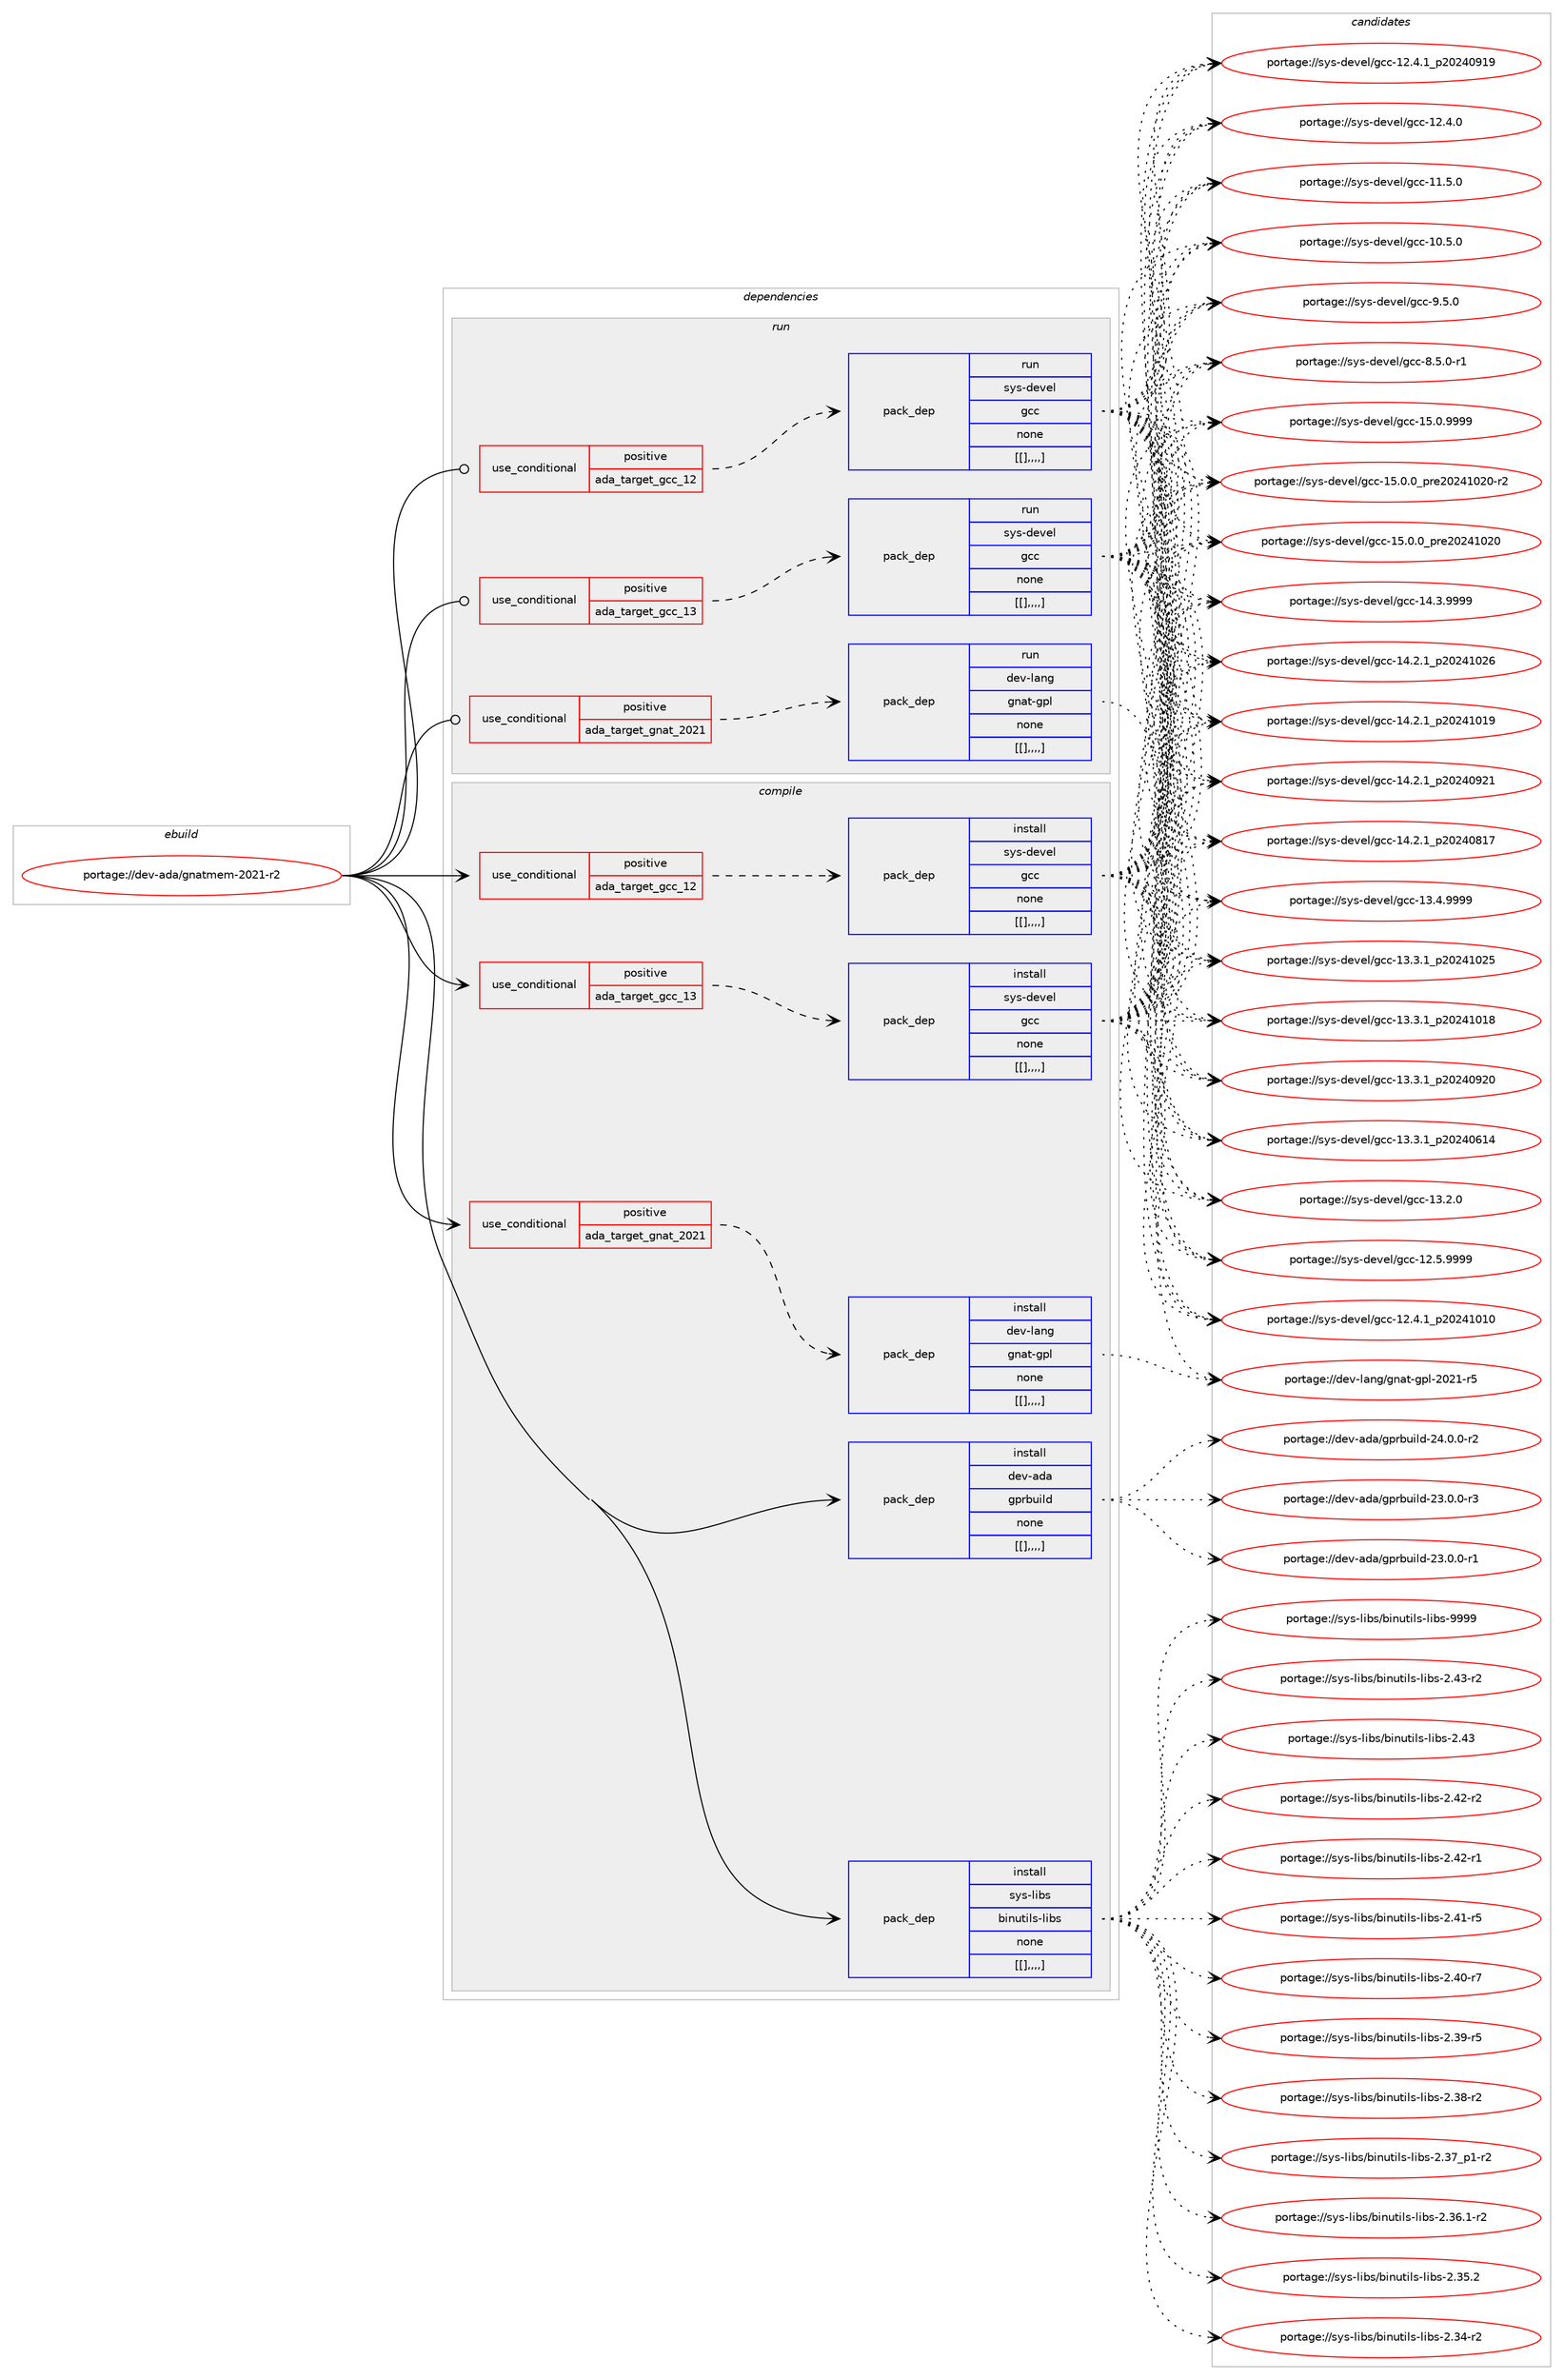 digraph prolog {

# *************
# Graph options
# *************

newrank=true;
concentrate=true;
compound=true;
graph [rankdir=LR,fontname=Helvetica,fontsize=10,ranksep=1.5];#, ranksep=2.5, nodesep=0.2];
edge  [arrowhead=vee];
node  [fontname=Helvetica,fontsize=10];

# **********
# The ebuild
# **********

subgraph cluster_leftcol {
color=gray;
label=<<i>ebuild</i>>;
id [label="portage://dev-ada/gnatmem-2021-r2", color=red, width=4, href="../dev-ada/gnatmem-2021-r2.svg"];
}

# ****************
# The dependencies
# ****************

subgraph cluster_midcol {
color=gray;
label=<<i>dependencies</i>>;
subgraph cluster_compile {
fillcolor="#eeeeee";
style=filled;
label=<<i>compile</i>>;
subgraph cond18005 {
dependency66969 [label=<<TABLE BORDER="0" CELLBORDER="1" CELLSPACING="0" CELLPADDING="4"><TR><TD ROWSPAN="3" CELLPADDING="10">use_conditional</TD></TR><TR><TD>positive</TD></TR><TR><TD>ada_target_gcc_12</TD></TR></TABLE>>, shape=none, color=red];
subgraph pack47952 {
dependency66971 [label=<<TABLE BORDER="0" CELLBORDER="1" CELLSPACING="0" CELLPADDING="4" WIDTH="220"><TR><TD ROWSPAN="6" CELLPADDING="30">pack_dep</TD></TR><TR><TD WIDTH="110">install</TD></TR><TR><TD>sys-devel</TD></TR><TR><TD>gcc</TD></TR><TR><TD>none</TD></TR><TR><TD>[[],,,,]</TD></TR></TABLE>>, shape=none, color=blue];
}
dependency66969:e -> dependency66971:w [weight=20,style="dashed",arrowhead="vee"];
}
id:e -> dependency66969:w [weight=20,style="solid",arrowhead="vee"];
subgraph cond18037 {
dependency66997 [label=<<TABLE BORDER="0" CELLBORDER="1" CELLSPACING="0" CELLPADDING="4"><TR><TD ROWSPAN="3" CELLPADDING="10">use_conditional</TD></TR><TR><TD>positive</TD></TR><TR><TD>ada_target_gcc_13</TD></TR></TABLE>>, shape=none, color=red];
subgraph pack47990 {
dependency67061 [label=<<TABLE BORDER="0" CELLBORDER="1" CELLSPACING="0" CELLPADDING="4" WIDTH="220"><TR><TD ROWSPAN="6" CELLPADDING="30">pack_dep</TD></TR><TR><TD WIDTH="110">install</TD></TR><TR><TD>sys-devel</TD></TR><TR><TD>gcc</TD></TR><TR><TD>none</TD></TR><TR><TD>[[],,,,]</TD></TR></TABLE>>, shape=none, color=blue];
}
dependency66997:e -> dependency67061:w [weight=20,style="dashed",arrowhead="vee"];
}
id:e -> dependency66997:w [weight=20,style="solid",arrowhead="vee"];
subgraph cond18062 {
dependency67083 [label=<<TABLE BORDER="0" CELLBORDER="1" CELLSPACING="0" CELLPADDING="4"><TR><TD ROWSPAN="3" CELLPADDING="10">use_conditional</TD></TR><TR><TD>positive</TD></TR><TR><TD>ada_target_gnat_2021</TD></TR></TABLE>>, shape=none, color=red];
subgraph pack48040 {
dependency67123 [label=<<TABLE BORDER="0" CELLBORDER="1" CELLSPACING="0" CELLPADDING="4" WIDTH="220"><TR><TD ROWSPAN="6" CELLPADDING="30">pack_dep</TD></TR><TR><TD WIDTH="110">install</TD></TR><TR><TD>dev-lang</TD></TR><TR><TD>gnat-gpl</TD></TR><TR><TD>none</TD></TR><TR><TD>[[],,,,]</TD></TR></TABLE>>, shape=none, color=blue];
}
dependency67083:e -> dependency67123:w [weight=20,style="dashed",arrowhead="vee"];
}
id:e -> dependency67083:w [weight=20,style="solid",arrowhead="vee"];
subgraph pack48068 {
dependency67144 [label=<<TABLE BORDER="0" CELLBORDER="1" CELLSPACING="0" CELLPADDING="4" WIDTH="220"><TR><TD ROWSPAN="6" CELLPADDING="30">pack_dep</TD></TR><TR><TD WIDTH="110">install</TD></TR><TR><TD>dev-ada</TD></TR><TR><TD>gprbuild</TD></TR><TR><TD>none</TD></TR><TR><TD>[[],,,,]</TD></TR></TABLE>>, shape=none, color=blue];
}
id:e -> dependency67144:w [weight=20,style="solid",arrowhead="vee"];
subgraph pack48089 {
dependency67187 [label=<<TABLE BORDER="0" CELLBORDER="1" CELLSPACING="0" CELLPADDING="4" WIDTH="220"><TR><TD ROWSPAN="6" CELLPADDING="30">pack_dep</TD></TR><TR><TD WIDTH="110">install</TD></TR><TR><TD>sys-libs</TD></TR><TR><TD>binutils-libs</TD></TR><TR><TD>none</TD></TR><TR><TD>[[],,,,]</TD></TR></TABLE>>, shape=none, color=blue];
}
id:e -> dependency67187:w [weight=20,style="solid",arrowhead="vee"];
}
subgraph cluster_compileandrun {
fillcolor="#eeeeee";
style=filled;
label=<<i>compile and run</i>>;
}
subgraph cluster_run {
fillcolor="#eeeeee";
style=filled;
label=<<i>run</i>>;
subgraph cond18108 {
dependency67230 [label=<<TABLE BORDER="0" CELLBORDER="1" CELLSPACING="0" CELLPADDING="4"><TR><TD ROWSPAN="3" CELLPADDING="10">use_conditional</TD></TR><TR><TD>positive</TD></TR><TR><TD>ada_target_gcc_12</TD></TR></TABLE>>, shape=none, color=red];
subgraph pack48145 {
dependency67311 [label=<<TABLE BORDER="0" CELLBORDER="1" CELLSPACING="0" CELLPADDING="4" WIDTH="220"><TR><TD ROWSPAN="6" CELLPADDING="30">pack_dep</TD></TR><TR><TD WIDTH="110">run</TD></TR><TR><TD>sys-devel</TD></TR><TR><TD>gcc</TD></TR><TR><TD>none</TD></TR><TR><TD>[[],,,,]</TD></TR></TABLE>>, shape=none, color=blue];
}
dependency67230:e -> dependency67311:w [weight=20,style="dashed",arrowhead="vee"];
}
id:e -> dependency67230:w [weight=20,style="solid",arrowhead="odot"];
subgraph cond18151 {
dependency67337 [label=<<TABLE BORDER="0" CELLBORDER="1" CELLSPACING="0" CELLPADDING="4"><TR><TD ROWSPAN="3" CELLPADDING="10">use_conditional</TD></TR><TR><TD>positive</TD></TR><TR><TD>ada_target_gcc_13</TD></TR></TABLE>>, shape=none, color=red];
subgraph pack48199 {
dependency67379 [label=<<TABLE BORDER="0" CELLBORDER="1" CELLSPACING="0" CELLPADDING="4" WIDTH="220"><TR><TD ROWSPAN="6" CELLPADDING="30">pack_dep</TD></TR><TR><TD WIDTH="110">run</TD></TR><TR><TD>sys-devel</TD></TR><TR><TD>gcc</TD></TR><TR><TD>none</TD></TR><TR><TD>[[],,,,]</TD></TR></TABLE>>, shape=none, color=blue];
}
dependency67337:e -> dependency67379:w [weight=20,style="dashed",arrowhead="vee"];
}
id:e -> dependency67337:w [weight=20,style="solid",arrowhead="odot"];
subgraph cond18185 {
dependency67409 [label=<<TABLE BORDER="0" CELLBORDER="1" CELLSPACING="0" CELLPADDING="4"><TR><TD ROWSPAN="3" CELLPADDING="10">use_conditional</TD></TR><TR><TD>positive</TD></TR><TR><TD>ada_target_gnat_2021</TD></TR></TABLE>>, shape=none, color=red];
subgraph pack48267 {
dependency67449 [label=<<TABLE BORDER="0" CELLBORDER="1" CELLSPACING="0" CELLPADDING="4" WIDTH="220"><TR><TD ROWSPAN="6" CELLPADDING="30">pack_dep</TD></TR><TR><TD WIDTH="110">run</TD></TR><TR><TD>dev-lang</TD></TR><TR><TD>gnat-gpl</TD></TR><TR><TD>none</TD></TR><TR><TD>[[],,,,]</TD></TR></TABLE>>, shape=none, color=blue];
}
dependency67409:e -> dependency67449:w [weight=20,style="dashed",arrowhead="vee"];
}
id:e -> dependency67409:w [weight=20,style="solid",arrowhead="odot"];
}
}

# **************
# The candidates
# **************

subgraph cluster_choices {
rank=same;
color=gray;
label=<<i>candidates</i>>;

subgraph choice47020 {
color=black;
nodesep=1;
choice1151211154510010111810110847103999945495346484657575757 [label="portage://sys-devel/gcc-15.0.9999", color=red, width=4,href="../sys-devel/gcc-15.0.9999.svg"];
choice11512111545100101118101108471039999454953464846489511211410150485052494850484511450 [label="portage://sys-devel/gcc-15.0.0_pre20241020-r2", color=red, width=4,href="../sys-devel/gcc-15.0.0_pre20241020-r2.svg"];
choice1151211154510010111810110847103999945495346484648951121141015048505249485048 [label="portage://sys-devel/gcc-15.0.0_pre20241020", color=red, width=4,href="../sys-devel/gcc-15.0.0_pre20241020.svg"];
choice1151211154510010111810110847103999945495246514657575757 [label="portage://sys-devel/gcc-14.3.9999", color=red, width=4,href="../sys-devel/gcc-14.3.9999.svg"];
choice1151211154510010111810110847103999945495246504649951125048505249485054 [label="portage://sys-devel/gcc-14.2.1_p20241026", color=red, width=4,href="../sys-devel/gcc-14.2.1_p20241026.svg"];
choice1151211154510010111810110847103999945495246504649951125048505249484957 [label="portage://sys-devel/gcc-14.2.1_p20241019", color=red, width=4,href="../sys-devel/gcc-14.2.1_p20241019.svg"];
choice1151211154510010111810110847103999945495246504649951125048505248575049 [label="portage://sys-devel/gcc-14.2.1_p20240921", color=red, width=4,href="../sys-devel/gcc-14.2.1_p20240921.svg"];
choice1151211154510010111810110847103999945495246504649951125048505248564955 [label="portage://sys-devel/gcc-14.2.1_p20240817", color=red, width=4,href="../sys-devel/gcc-14.2.1_p20240817.svg"];
choice1151211154510010111810110847103999945495146524657575757 [label="portage://sys-devel/gcc-13.4.9999", color=red, width=4,href="../sys-devel/gcc-13.4.9999.svg"];
choice1151211154510010111810110847103999945495146514649951125048505249485053 [label="portage://sys-devel/gcc-13.3.1_p20241025", color=red, width=4,href="../sys-devel/gcc-13.3.1_p20241025.svg"];
choice1151211154510010111810110847103999945495146514649951125048505249484956 [label="portage://sys-devel/gcc-13.3.1_p20241018", color=red, width=4,href="../sys-devel/gcc-13.3.1_p20241018.svg"];
choice1151211154510010111810110847103999945495146514649951125048505248575048 [label="portage://sys-devel/gcc-13.3.1_p20240920", color=red, width=4,href="../sys-devel/gcc-13.3.1_p20240920.svg"];
choice1151211154510010111810110847103999945495146514649951125048505248544952 [label="portage://sys-devel/gcc-13.3.1_p20240614", color=red, width=4,href="../sys-devel/gcc-13.3.1_p20240614.svg"];
choice1151211154510010111810110847103999945495146504648 [label="portage://sys-devel/gcc-13.2.0", color=red, width=4,href="../sys-devel/gcc-13.2.0.svg"];
choice1151211154510010111810110847103999945495046534657575757 [label="portage://sys-devel/gcc-12.5.9999", color=red, width=4,href="../sys-devel/gcc-12.5.9999.svg"];
choice1151211154510010111810110847103999945495046524649951125048505249484948 [label="portage://sys-devel/gcc-12.4.1_p20241010", color=red, width=4,href="../sys-devel/gcc-12.4.1_p20241010.svg"];
choice1151211154510010111810110847103999945495046524649951125048505248574957 [label="portage://sys-devel/gcc-12.4.1_p20240919", color=red, width=4,href="../sys-devel/gcc-12.4.1_p20240919.svg"];
choice1151211154510010111810110847103999945495046524648 [label="portage://sys-devel/gcc-12.4.0", color=red, width=4,href="../sys-devel/gcc-12.4.0.svg"];
choice1151211154510010111810110847103999945494946534648 [label="portage://sys-devel/gcc-11.5.0", color=red, width=4,href="../sys-devel/gcc-11.5.0.svg"];
choice1151211154510010111810110847103999945494846534648 [label="portage://sys-devel/gcc-10.5.0", color=red, width=4,href="../sys-devel/gcc-10.5.0.svg"];
choice11512111545100101118101108471039999455746534648 [label="portage://sys-devel/gcc-9.5.0", color=red, width=4,href="../sys-devel/gcc-9.5.0.svg"];
choice115121115451001011181011084710399994556465346484511449 [label="portage://sys-devel/gcc-8.5.0-r1", color=red, width=4,href="../sys-devel/gcc-8.5.0-r1.svg"];
dependency66971:e -> choice1151211154510010111810110847103999945495346484657575757:w [style=dotted,weight="100"];
dependency66971:e -> choice11512111545100101118101108471039999454953464846489511211410150485052494850484511450:w [style=dotted,weight="100"];
dependency66971:e -> choice1151211154510010111810110847103999945495346484648951121141015048505249485048:w [style=dotted,weight="100"];
dependency66971:e -> choice1151211154510010111810110847103999945495246514657575757:w [style=dotted,weight="100"];
dependency66971:e -> choice1151211154510010111810110847103999945495246504649951125048505249485054:w [style=dotted,weight="100"];
dependency66971:e -> choice1151211154510010111810110847103999945495246504649951125048505249484957:w [style=dotted,weight="100"];
dependency66971:e -> choice1151211154510010111810110847103999945495246504649951125048505248575049:w [style=dotted,weight="100"];
dependency66971:e -> choice1151211154510010111810110847103999945495246504649951125048505248564955:w [style=dotted,weight="100"];
dependency66971:e -> choice1151211154510010111810110847103999945495146524657575757:w [style=dotted,weight="100"];
dependency66971:e -> choice1151211154510010111810110847103999945495146514649951125048505249485053:w [style=dotted,weight="100"];
dependency66971:e -> choice1151211154510010111810110847103999945495146514649951125048505249484956:w [style=dotted,weight="100"];
dependency66971:e -> choice1151211154510010111810110847103999945495146514649951125048505248575048:w [style=dotted,weight="100"];
dependency66971:e -> choice1151211154510010111810110847103999945495146514649951125048505248544952:w [style=dotted,weight="100"];
dependency66971:e -> choice1151211154510010111810110847103999945495146504648:w [style=dotted,weight="100"];
dependency66971:e -> choice1151211154510010111810110847103999945495046534657575757:w [style=dotted,weight="100"];
dependency66971:e -> choice1151211154510010111810110847103999945495046524649951125048505249484948:w [style=dotted,weight="100"];
dependency66971:e -> choice1151211154510010111810110847103999945495046524649951125048505248574957:w [style=dotted,weight="100"];
dependency66971:e -> choice1151211154510010111810110847103999945495046524648:w [style=dotted,weight="100"];
dependency66971:e -> choice1151211154510010111810110847103999945494946534648:w [style=dotted,weight="100"];
dependency66971:e -> choice1151211154510010111810110847103999945494846534648:w [style=dotted,weight="100"];
dependency66971:e -> choice11512111545100101118101108471039999455746534648:w [style=dotted,weight="100"];
dependency66971:e -> choice115121115451001011181011084710399994556465346484511449:w [style=dotted,weight="100"];
}
subgraph choice47048 {
color=black;
nodesep=1;
choice1151211154510010111810110847103999945495346484657575757 [label="portage://sys-devel/gcc-15.0.9999", color=red, width=4,href="../sys-devel/gcc-15.0.9999.svg"];
choice11512111545100101118101108471039999454953464846489511211410150485052494850484511450 [label="portage://sys-devel/gcc-15.0.0_pre20241020-r2", color=red, width=4,href="../sys-devel/gcc-15.0.0_pre20241020-r2.svg"];
choice1151211154510010111810110847103999945495346484648951121141015048505249485048 [label="portage://sys-devel/gcc-15.0.0_pre20241020", color=red, width=4,href="../sys-devel/gcc-15.0.0_pre20241020.svg"];
choice1151211154510010111810110847103999945495246514657575757 [label="portage://sys-devel/gcc-14.3.9999", color=red, width=4,href="../sys-devel/gcc-14.3.9999.svg"];
choice1151211154510010111810110847103999945495246504649951125048505249485054 [label="portage://sys-devel/gcc-14.2.1_p20241026", color=red, width=4,href="../sys-devel/gcc-14.2.1_p20241026.svg"];
choice1151211154510010111810110847103999945495246504649951125048505249484957 [label="portage://sys-devel/gcc-14.2.1_p20241019", color=red, width=4,href="../sys-devel/gcc-14.2.1_p20241019.svg"];
choice1151211154510010111810110847103999945495246504649951125048505248575049 [label="portage://sys-devel/gcc-14.2.1_p20240921", color=red, width=4,href="../sys-devel/gcc-14.2.1_p20240921.svg"];
choice1151211154510010111810110847103999945495246504649951125048505248564955 [label="portage://sys-devel/gcc-14.2.1_p20240817", color=red, width=4,href="../sys-devel/gcc-14.2.1_p20240817.svg"];
choice1151211154510010111810110847103999945495146524657575757 [label="portage://sys-devel/gcc-13.4.9999", color=red, width=4,href="../sys-devel/gcc-13.4.9999.svg"];
choice1151211154510010111810110847103999945495146514649951125048505249485053 [label="portage://sys-devel/gcc-13.3.1_p20241025", color=red, width=4,href="../sys-devel/gcc-13.3.1_p20241025.svg"];
choice1151211154510010111810110847103999945495146514649951125048505249484956 [label="portage://sys-devel/gcc-13.3.1_p20241018", color=red, width=4,href="../sys-devel/gcc-13.3.1_p20241018.svg"];
choice1151211154510010111810110847103999945495146514649951125048505248575048 [label="portage://sys-devel/gcc-13.3.1_p20240920", color=red, width=4,href="../sys-devel/gcc-13.3.1_p20240920.svg"];
choice1151211154510010111810110847103999945495146514649951125048505248544952 [label="portage://sys-devel/gcc-13.3.1_p20240614", color=red, width=4,href="../sys-devel/gcc-13.3.1_p20240614.svg"];
choice1151211154510010111810110847103999945495146504648 [label="portage://sys-devel/gcc-13.2.0", color=red, width=4,href="../sys-devel/gcc-13.2.0.svg"];
choice1151211154510010111810110847103999945495046534657575757 [label="portage://sys-devel/gcc-12.5.9999", color=red, width=4,href="../sys-devel/gcc-12.5.9999.svg"];
choice1151211154510010111810110847103999945495046524649951125048505249484948 [label="portage://sys-devel/gcc-12.4.1_p20241010", color=red, width=4,href="../sys-devel/gcc-12.4.1_p20241010.svg"];
choice1151211154510010111810110847103999945495046524649951125048505248574957 [label="portage://sys-devel/gcc-12.4.1_p20240919", color=red, width=4,href="../sys-devel/gcc-12.4.1_p20240919.svg"];
choice1151211154510010111810110847103999945495046524648 [label="portage://sys-devel/gcc-12.4.0", color=red, width=4,href="../sys-devel/gcc-12.4.0.svg"];
choice1151211154510010111810110847103999945494946534648 [label="portage://sys-devel/gcc-11.5.0", color=red, width=4,href="../sys-devel/gcc-11.5.0.svg"];
choice1151211154510010111810110847103999945494846534648 [label="portage://sys-devel/gcc-10.5.0", color=red, width=4,href="../sys-devel/gcc-10.5.0.svg"];
choice11512111545100101118101108471039999455746534648 [label="portage://sys-devel/gcc-9.5.0", color=red, width=4,href="../sys-devel/gcc-9.5.0.svg"];
choice115121115451001011181011084710399994556465346484511449 [label="portage://sys-devel/gcc-8.5.0-r1", color=red, width=4,href="../sys-devel/gcc-8.5.0-r1.svg"];
dependency67061:e -> choice1151211154510010111810110847103999945495346484657575757:w [style=dotted,weight="100"];
dependency67061:e -> choice11512111545100101118101108471039999454953464846489511211410150485052494850484511450:w [style=dotted,weight="100"];
dependency67061:e -> choice1151211154510010111810110847103999945495346484648951121141015048505249485048:w [style=dotted,weight="100"];
dependency67061:e -> choice1151211154510010111810110847103999945495246514657575757:w [style=dotted,weight="100"];
dependency67061:e -> choice1151211154510010111810110847103999945495246504649951125048505249485054:w [style=dotted,weight="100"];
dependency67061:e -> choice1151211154510010111810110847103999945495246504649951125048505249484957:w [style=dotted,weight="100"];
dependency67061:e -> choice1151211154510010111810110847103999945495246504649951125048505248575049:w [style=dotted,weight="100"];
dependency67061:e -> choice1151211154510010111810110847103999945495246504649951125048505248564955:w [style=dotted,weight="100"];
dependency67061:e -> choice1151211154510010111810110847103999945495146524657575757:w [style=dotted,weight="100"];
dependency67061:e -> choice1151211154510010111810110847103999945495146514649951125048505249485053:w [style=dotted,weight="100"];
dependency67061:e -> choice1151211154510010111810110847103999945495146514649951125048505249484956:w [style=dotted,weight="100"];
dependency67061:e -> choice1151211154510010111810110847103999945495146514649951125048505248575048:w [style=dotted,weight="100"];
dependency67061:e -> choice1151211154510010111810110847103999945495146514649951125048505248544952:w [style=dotted,weight="100"];
dependency67061:e -> choice1151211154510010111810110847103999945495146504648:w [style=dotted,weight="100"];
dependency67061:e -> choice1151211154510010111810110847103999945495046534657575757:w [style=dotted,weight="100"];
dependency67061:e -> choice1151211154510010111810110847103999945495046524649951125048505249484948:w [style=dotted,weight="100"];
dependency67061:e -> choice1151211154510010111810110847103999945495046524649951125048505248574957:w [style=dotted,weight="100"];
dependency67061:e -> choice1151211154510010111810110847103999945495046524648:w [style=dotted,weight="100"];
dependency67061:e -> choice1151211154510010111810110847103999945494946534648:w [style=dotted,weight="100"];
dependency67061:e -> choice1151211154510010111810110847103999945494846534648:w [style=dotted,weight="100"];
dependency67061:e -> choice11512111545100101118101108471039999455746534648:w [style=dotted,weight="100"];
dependency67061:e -> choice115121115451001011181011084710399994556465346484511449:w [style=dotted,weight="100"];
}
subgraph choice47068 {
color=black;
nodesep=1;
choice100101118451089711010347103110971164510311210845504850494511453 [label="portage://dev-lang/gnat-gpl-2021-r5", color=red, width=4,href="../dev-lang/gnat-gpl-2021-r5.svg"];
dependency67123:e -> choice100101118451089711010347103110971164510311210845504850494511453:w [style=dotted,weight="100"];
}
subgraph choice47094 {
color=black;
nodesep=1;
choice1001011184597100974710311211498117105108100455052464846484511450 [label="portage://dev-ada/gprbuild-24.0.0-r2", color=red, width=4,href="../dev-ada/gprbuild-24.0.0-r2.svg"];
choice1001011184597100974710311211498117105108100455051464846484511451 [label="portage://dev-ada/gprbuild-23.0.0-r3", color=red, width=4,href="../dev-ada/gprbuild-23.0.0-r3.svg"];
choice1001011184597100974710311211498117105108100455051464846484511449 [label="portage://dev-ada/gprbuild-23.0.0-r1", color=red, width=4,href="../dev-ada/gprbuild-23.0.0-r1.svg"];
dependency67144:e -> choice1001011184597100974710311211498117105108100455052464846484511450:w [style=dotted,weight="100"];
dependency67144:e -> choice1001011184597100974710311211498117105108100455051464846484511451:w [style=dotted,weight="100"];
dependency67144:e -> choice1001011184597100974710311211498117105108100455051464846484511449:w [style=dotted,weight="100"];
}
subgraph choice47097 {
color=black;
nodesep=1;
choice1151211154510810598115479810511011711610510811545108105981154557575757 [label="portage://sys-libs/binutils-libs-9999", color=red, width=4,href="../sys-libs/binutils-libs-9999.svg"];
choice11512111545108105981154798105110117116105108115451081059811545504652514511450 [label="portage://sys-libs/binutils-libs-2.43-r2", color=red, width=4,href="../sys-libs/binutils-libs-2.43-r2.svg"];
choice1151211154510810598115479810511011711610510811545108105981154550465251 [label="portage://sys-libs/binutils-libs-2.43", color=red, width=4,href="../sys-libs/binutils-libs-2.43.svg"];
choice11512111545108105981154798105110117116105108115451081059811545504652504511450 [label="portage://sys-libs/binutils-libs-2.42-r2", color=red, width=4,href="../sys-libs/binutils-libs-2.42-r2.svg"];
choice11512111545108105981154798105110117116105108115451081059811545504652504511449 [label="portage://sys-libs/binutils-libs-2.42-r1", color=red, width=4,href="../sys-libs/binutils-libs-2.42-r1.svg"];
choice11512111545108105981154798105110117116105108115451081059811545504652494511453 [label="portage://sys-libs/binutils-libs-2.41-r5", color=red, width=4,href="../sys-libs/binutils-libs-2.41-r5.svg"];
choice11512111545108105981154798105110117116105108115451081059811545504652484511455 [label="portage://sys-libs/binutils-libs-2.40-r7", color=red, width=4,href="../sys-libs/binutils-libs-2.40-r7.svg"];
choice11512111545108105981154798105110117116105108115451081059811545504651574511453 [label="portage://sys-libs/binutils-libs-2.39-r5", color=red, width=4,href="../sys-libs/binutils-libs-2.39-r5.svg"];
choice11512111545108105981154798105110117116105108115451081059811545504651564511450 [label="portage://sys-libs/binutils-libs-2.38-r2", color=red, width=4,href="../sys-libs/binutils-libs-2.38-r2.svg"];
choice115121115451081059811547981051101171161051081154510810598115455046515595112494511450 [label="portage://sys-libs/binutils-libs-2.37_p1-r2", color=red, width=4,href="../sys-libs/binutils-libs-2.37_p1-r2.svg"];
choice115121115451081059811547981051101171161051081154510810598115455046515446494511450 [label="portage://sys-libs/binutils-libs-2.36.1-r2", color=red, width=4,href="../sys-libs/binutils-libs-2.36.1-r2.svg"];
choice11512111545108105981154798105110117116105108115451081059811545504651534650 [label="portage://sys-libs/binutils-libs-2.35.2", color=red, width=4,href="../sys-libs/binutils-libs-2.35.2.svg"];
choice11512111545108105981154798105110117116105108115451081059811545504651524511450 [label="portage://sys-libs/binutils-libs-2.34-r2", color=red, width=4,href="../sys-libs/binutils-libs-2.34-r2.svg"];
dependency67187:e -> choice1151211154510810598115479810511011711610510811545108105981154557575757:w [style=dotted,weight="100"];
dependency67187:e -> choice11512111545108105981154798105110117116105108115451081059811545504652514511450:w [style=dotted,weight="100"];
dependency67187:e -> choice1151211154510810598115479810511011711610510811545108105981154550465251:w [style=dotted,weight="100"];
dependency67187:e -> choice11512111545108105981154798105110117116105108115451081059811545504652504511450:w [style=dotted,weight="100"];
dependency67187:e -> choice11512111545108105981154798105110117116105108115451081059811545504652504511449:w [style=dotted,weight="100"];
dependency67187:e -> choice11512111545108105981154798105110117116105108115451081059811545504652494511453:w [style=dotted,weight="100"];
dependency67187:e -> choice11512111545108105981154798105110117116105108115451081059811545504652484511455:w [style=dotted,weight="100"];
dependency67187:e -> choice11512111545108105981154798105110117116105108115451081059811545504651574511453:w [style=dotted,weight="100"];
dependency67187:e -> choice11512111545108105981154798105110117116105108115451081059811545504651564511450:w [style=dotted,weight="100"];
dependency67187:e -> choice115121115451081059811547981051101171161051081154510810598115455046515595112494511450:w [style=dotted,weight="100"];
dependency67187:e -> choice115121115451081059811547981051101171161051081154510810598115455046515446494511450:w [style=dotted,weight="100"];
dependency67187:e -> choice11512111545108105981154798105110117116105108115451081059811545504651534650:w [style=dotted,weight="100"];
dependency67187:e -> choice11512111545108105981154798105110117116105108115451081059811545504651524511450:w [style=dotted,weight="100"];
}
subgraph choice47125 {
color=black;
nodesep=1;
choice1151211154510010111810110847103999945495346484657575757 [label="portage://sys-devel/gcc-15.0.9999", color=red, width=4,href="../sys-devel/gcc-15.0.9999.svg"];
choice11512111545100101118101108471039999454953464846489511211410150485052494850484511450 [label="portage://sys-devel/gcc-15.0.0_pre20241020-r2", color=red, width=4,href="../sys-devel/gcc-15.0.0_pre20241020-r2.svg"];
choice1151211154510010111810110847103999945495346484648951121141015048505249485048 [label="portage://sys-devel/gcc-15.0.0_pre20241020", color=red, width=4,href="../sys-devel/gcc-15.0.0_pre20241020.svg"];
choice1151211154510010111810110847103999945495246514657575757 [label="portage://sys-devel/gcc-14.3.9999", color=red, width=4,href="../sys-devel/gcc-14.3.9999.svg"];
choice1151211154510010111810110847103999945495246504649951125048505249485054 [label="portage://sys-devel/gcc-14.2.1_p20241026", color=red, width=4,href="../sys-devel/gcc-14.2.1_p20241026.svg"];
choice1151211154510010111810110847103999945495246504649951125048505249484957 [label="portage://sys-devel/gcc-14.2.1_p20241019", color=red, width=4,href="../sys-devel/gcc-14.2.1_p20241019.svg"];
choice1151211154510010111810110847103999945495246504649951125048505248575049 [label="portage://sys-devel/gcc-14.2.1_p20240921", color=red, width=4,href="../sys-devel/gcc-14.2.1_p20240921.svg"];
choice1151211154510010111810110847103999945495246504649951125048505248564955 [label="portage://sys-devel/gcc-14.2.1_p20240817", color=red, width=4,href="../sys-devel/gcc-14.2.1_p20240817.svg"];
choice1151211154510010111810110847103999945495146524657575757 [label="portage://sys-devel/gcc-13.4.9999", color=red, width=4,href="../sys-devel/gcc-13.4.9999.svg"];
choice1151211154510010111810110847103999945495146514649951125048505249485053 [label="portage://sys-devel/gcc-13.3.1_p20241025", color=red, width=4,href="../sys-devel/gcc-13.3.1_p20241025.svg"];
choice1151211154510010111810110847103999945495146514649951125048505249484956 [label="portage://sys-devel/gcc-13.3.1_p20241018", color=red, width=4,href="../sys-devel/gcc-13.3.1_p20241018.svg"];
choice1151211154510010111810110847103999945495146514649951125048505248575048 [label="portage://sys-devel/gcc-13.3.1_p20240920", color=red, width=4,href="../sys-devel/gcc-13.3.1_p20240920.svg"];
choice1151211154510010111810110847103999945495146514649951125048505248544952 [label="portage://sys-devel/gcc-13.3.1_p20240614", color=red, width=4,href="../sys-devel/gcc-13.3.1_p20240614.svg"];
choice1151211154510010111810110847103999945495146504648 [label="portage://sys-devel/gcc-13.2.0", color=red, width=4,href="../sys-devel/gcc-13.2.0.svg"];
choice1151211154510010111810110847103999945495046534657575757 [label="portage://sys-devel/gcc-12.5.9999", color=red, width=4,href="../sys-devel/gcc-12.5.9999.svg"];
choice1151211154510010111810110847103999945495046524649951125048505249484948 [label="portage://sys-devel/gcc-12.4.1_p20241010", color=red, width=4,href="../sys-devel/gcc-12.4.1_p20241010.svg"];
choice1151211154510010111810110847103999945495046524649951125048505248574957 [label="portage://sys-devel/gcc-12.4.1_p20240919", color=red, width=4,href="../sys-devel/gcc-12.4.1_p20240919.svg"];
choice1151211154510010111810110847103999945495046524648 [label="portage://sys-devel/gcc-12.4.0", color=red, width=4,href="../sys-devel/gcc-12.4.0.svg"];
choice1151211154510010111810110847103999945494946534648 [label="portage://sys-devel/gcc-11.5.0", color=red, width=4,href="../sys-devel/gcc-11.5.0.svg"];
choice1151211154510010111810110847103999945494846534648 [label="portage://sys-devel/gcc-10.5.0", color=red, width=4,href="../sys-devel/gcc-10.5.0.svg"];
choice11512111545100101118101108471039999455746534648 [label="portage://sys-devel/gcc-9.5.0", color=red, width=4,href="../sys-devel/gcc-9.5.0.svg"];
choice115121115451001011181011084710399994556465346484511449 [label="portage://sys-devel/gcc-8.5.0-r1", color=red, width=4,href="../sys-devel/gcc-8.5.0-r1.svg"];
dependency67311:e -> choice1151211154510010111810110847103999945495346484657575757:w [style=dotted,weight="100"];
dependency67311:e -> choice11512111545100101118101108471039999454953464846489511211410150485052494850484511450:w [style=dotted,weight="100"];
dependency67311:e -> choice1151211154510010111810110847103999945495346484648951121141015048505249485048:w [style=dotted,weight="100"];
dependency67311:e -> choice1151211154510010111810110847103999945495246514657575757:w [style=dotted,weight="100"];
dependency67311:e -> choice1151211154510010111810110847103999945495246504649951125048505249485054:w [style=dotted,weight="100"];
dependency67311:e -> choice1151211154510010111810110847103999945495246504649951125048505249484957:w [style=dotted,weight="100"];
dependency67311:e -> choice1151211154510010111810110847103999945495246504649951125048505248575049:w [style=dotted,weight="100"];
dependency67311:e -> choice1151211154510010111810110847103999945495246504649951125048505248564955:w [style=dotted,weight="100"];
dependency67311:e -> choice1151211154510010111810110847103999945495146524657575757:w [style=dotted,weight="100"];
dependency67311:e -> choice1151211154510010111810110847103999945495146514649951125048505249485053:w [style=dotted,weight="100"];
dependency67311:e -> choice1151211154510010111810110847103999945495146514649951125048505249484956:w [style=dotted,weight="100"];
dependency67311:e -> choice1151211154510010111810110847103999945495146514649951125048505248575048:w [style=dotted,weight="100"];
dependency67311:e -> choice1151211154510010111810110847103999945495146514649951125048505248544952:w [style=dotted,weight="100"];
dependency67311:e -> choice1151211154510010111810110847103999945495146504648:w [style=dotted,weight="100"];
dependency67311:e -> choice1151211154510010111810110847103999945495046534657575757:w [style=dotted,weight="100"];
dependency67311:e -> choice1151211154510010111810110847103999945495046524649951125048505249484948:w [style=dotted,weight="100"];
dependency67311:e -> choice1151211154510010111810110847103999945495046524649951125048505248574957:w [style=dotted,weight="100"];
dependency67311:e -> choice1151211154510010111810110847103999945495046524648:w [style=dotted,weight="100"];
dependency67311:e -> choice1151211154510010111810110847103999945494946534648:w [style=dotted,weight="100"];
dependency67311:e -> choice1151211154510010111810110847103999945494846534648:w [style=dotted,weight="100"];
dependency67311:e -> choice11512111545100101118101108471039999455746534648:w [style=dotted,weight="100"];
dependency67311:e -> choice115121115451001011181011084710399994556465346484511449:w [style=dotted,weight="100"];
}
subgraph choice47169 {
color=black;
nodesep=1;
choice1151211154510010111810110847103999945495346484657575757 [label="portage://sys-devel/gcc-15.0.9999", color=red, width=4,href="../sys-devel/gcc-15.0.9999.svg"];
choice11512111545100101118101108471039999454953464846489511211410150485052494850484511450 [label="portage://sys-devel/gcc-15.0.0_pre20241020-r2", color=red, width=4,href="../sys-devel/gcc-15.0.0_pre20241020-r2.svg"];
choice1151211154510010111810110847103999945495346484648951121141015048505249485048 [label="portage://sys-devel/gcc-15.0.0_pre20241020", color=red, width=4,href="../sys-devel/gcc-15.0.0_pre20241020.svg"];
choice1151211154510010111810110847103999945495246514657575757 [label="portage://sys-devel/gcc-14.3.9999", color=red, width=4,href="../sys-devel/gcc-14.3.9999.svg"];
choice1151211154510010111810110847103999945495246504649951125048505249485054 [label="portage://sys-devel/gcc-14.2.1_p20241026", color=red, width=4,href="../sys-devel/gcc-14.2.1_p20241026.svg"];
choice1151211154510010111810110847103999945495246504649951125048505249484957 [label="portage://sys-devel/gcc-14.2.1_p20241019", color=red, width=4,href="../sys-devel/gcc-14.2.1_p20241019.svg"];
choice1151211154510010111810110847103999945495246504649951125048505248575049 [label="portage://sys-devel/gcc-14.2.1_p20240921", color=red, width=4,href="../sys-devel/gcc-14.2.1_p20240921.svg"];
choice1151211154510010111810110847103999945495246504649951125048505248564955 [label="portage://sys-devel/gcc-14.2.1_p20240817", color=red, width=4,href="../sys-devel/gcc-14.2.1_p20240817.svg"];
choice1151211154510010111810110847103999945495146524657575757 [label="portage://sys-devel/gcc-13.4.9999", color=red, width=4,href="../sys-devel/gcc-13.4.9999.svg"];
choice1151211154510010111810110847103999945495146514649951125048505249485053 [label="portage://sys-devel/gcc-13.3.1_p20241025", color=red, width=4,href="../sys-devel/gcc-13.3.1_p20241025.svg"];
choice1151211154510010111810110847103999945495146514649951125048505249484956 [label="portage://sys-devel/gcc-13.3.1_p20241018", color=red, width=4,href="../sys-devel/gcc-13.3.1_p20241018.svg"];
choice1151211154510010111810110847103999945495146514649951125048505248575048 [label="portage://sys-devel/gcc-13.3.1_p20240920", color=red, width=4,href="../sys-devel/gcc-13.3.1_p20240920.svg"];
choice1151211154510010111810110847103999945495146514649951125048505248544952 [label="portage://sys-devel/gcc-13.3.1_p20240614", color=red, width=4,href="../sys-devel/gcc-13.3.1_p20240614.svg"];
choice1151211154510010111810110847103999945495146504648 [label="portage://sys-devel/gcc-13.2.0", color=red, width=4,href="../sys-devel/gcc-13.2.0.svg"];
choice1151211154510010111810110847103999945495046534657575757 [label="portage://sys-devel/gcc-12.5.9999", color=red, width=4,href="../sys-devel/gcc-12.5.9999.svg"];
choice1151211154510010111810110847103999945495046524649951125048505249484948 [label="portage://sys-devel/gcc-12.4.1_p20241010", color=red, width=4,href="../sys-devel/gcc-12.4.1_p20241010.svg"];
choice1151211154510010111810110847103999945495046524649951125048505248574957 [label="portage://sys-devel/gcc-12.4.1_p20240919", color=red, width=4,href="../sys-devel/gcc-12.4.1_p20240919.svg"];
choice1151211154510010111810110847103999945495046524648 [label="portage://sys-devel/gcc-12.4.0", color=red, width=4,href="../sys-devel/gcc-12.4.0.svg"];
choice1151211154510010111810110847103999945494946534648 [label="portage://sys-devel/gcc-11.5.0", color=red, width=4,href="../sys-devel/gcc-11.5.0.svg"];
choice1151211154510010111810110847103999945494846534648 [label="portage://sys-devel/gcc-10.5.0", color=red, width=4,href="../sys-devel/gcc-10.5.0.svg"];
choice11512111545100101118101108471039999455746534648 [label="portage://sys-devel/gcc-9.5.0", color=red, width=4,href="../sys-devel/gcc-9.5.0.svg"];
choice115121115451001011181011084710399994556465346484511449 [label="portage://sys-devel/gcc-8.5.0-r1", color=red, width=4,href="../sys-devel/gcc-8.5.0-r1.svg"];
dependency67379:e -> choice1151211154510010111810110847103999945495346484657575757:w [style=dotted,weight="100"];
dependency67379:e -> choice11512111545100101118101108471039999454953464846489511211410150485052494850484511450:w [style=dotted,weight="100"];
dependency67379:e -> choice1151211154510010111810110847103999945495346484648951121141015048505249485048:w [style=dotted,weight="100"];
dependency67379:e -> choice1151211154510010111810110847103999945495246514657575757:w [style=dotted,weight="100"];
dependency67379:e -> choice1151211154510010111810110847103999945495246504649951125048505249485054:w [style=dotted,weight="100"];
dependency67379:e -> choice1151211154510010111810110847103999945495246504649951125048505249484957:w [style=dotted,weight="100"];
dependency67379:e -> choice1151211154510010111810110847103999945495246504649951125048505248575049:w [style=dotted,weight="100"];
dependency67379:e -> choice1151211154510010111810110847103999945495246504649951125048505248564955:w [style=dotted,weight="100"];
dependency67379:e -> choice1151211154510010111810110847103999945495146524657575757:w [style=dotted,weight="100"];
dependency67379:e -> choice1151211154510010111810110847103999945495146514649951125048505249485053:w [style=dotted,weight="100"];
dependency67379:e -> choice1151211154510010111810110847103999945495146514649951125048505249484956:w [style=dotted,weight="100"];
dependency67379:e -> choice1151211154510010111810110847103999945495146514649951125048505248575048:w [style=dotted,weight="100"];
dependency67379:e -> choice1151211154510010111810110847103999945495146514649951125048505248544952:w [style=dotted,weight="100"];
dependency67379:e -> choice1151211154510010111810110847103999945495146504648:w [style=dotted,weight="100"];
dependency67379:e -> choice1151211154510010111810110847103999945495046534657575757:w [style=dotted,weight="100"];
dependency67379:e -> choice1151211154510010111810110847103999945495046524649951125048505249484948:w [style=dotted,weight="100"];
dependency67379:e -> choice1151211154510010111810110847103999945495046524649951125048505248574957:w [style=dotted,weight="100"];
dependency67379:e -> choice1151211154510010111810110847103999945495046524648:w [style=dotted,weight="100"];
dependency67379:e -> choice1151211154510010111810110847103999945494946534648:w [style=dotted,weight="100"];
dependency67379:e -> choice1151211154510010111810110847103999945494846534648:w [style=dotted,weight="100"];
dependency67379:e -> choice11512111545100101118101108471039999455746534648:w [style=dotted,weight="100"];
dependency67379:e -> choice115121115451001011181011084710399994556465346484511449:w [style=dotted,weight="100"];
}
subgraph choice47199 {
color=black;
nodesep=1;
choice100101118451089711010347103110971164510311210845504850494511453 [label="portage://dev-lang/gnat-gpl-2021-r5", color=red, width=4,href="../dev-lang/gnat-gpl-2021-r5.svg"];
dependency67449:e -> choice100101118451089711010347103110971164510311210845504850494511453:w [style=dotted,weight="100"];
}
}

}
